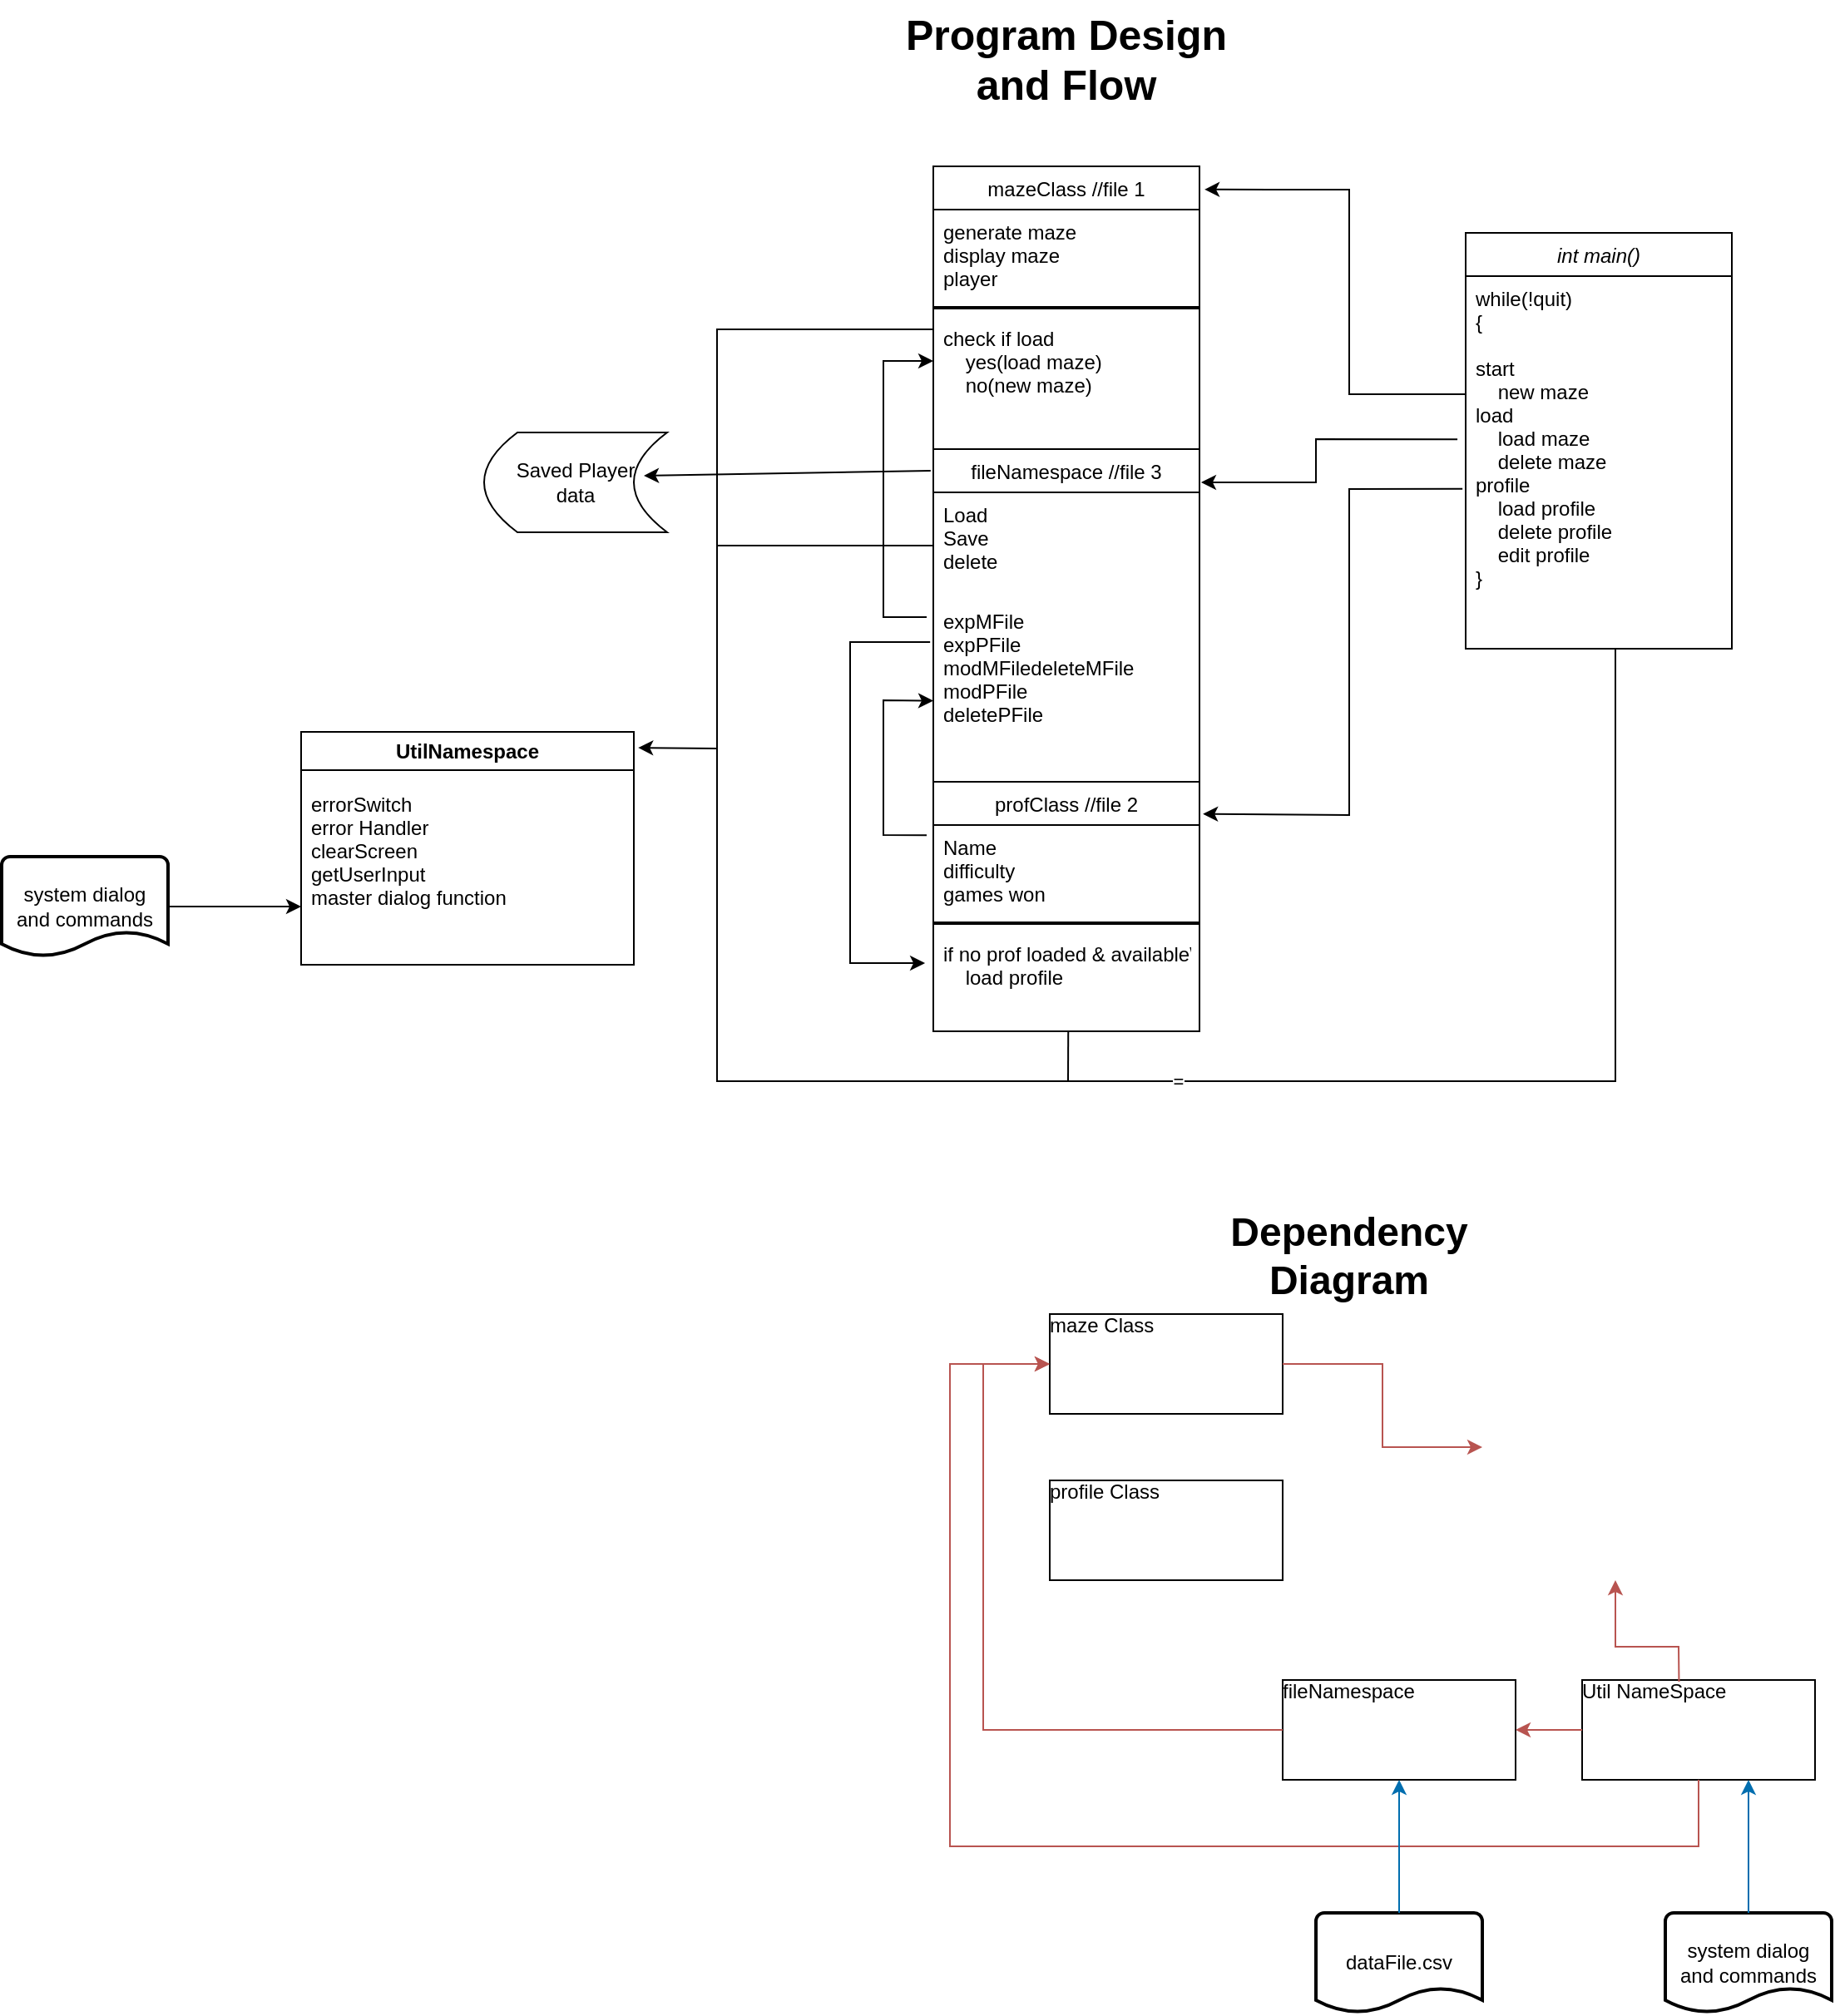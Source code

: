 <mxfile version="21.2.1" type="device">
  <diagram id="C5RBs43oDa-KdzZeNtuy" name="Page-1">
    <mxGraphModel dx="1656" dy="729" grid="1" gridSize="10" guides="1" tooltips="1" connect="1" arrows="1" fold="1" page="0" pageScale="1" pageWidth="827" pageHeight="1169" math="0" shadow="0">
      <root>
        <mxCell id="WIyWlLk6GJQsqaUBKTNV-0" />
        <mxCell id="WIyWlLk6GJQsqaUBKTNV-1" parent="WIyWlLk6GJQsqaUBKTNV-0" />
        <mxCell id="zkfFHV4jXpPFQw0GAbJ--0" value="int main()" style="swimlane;fontStyle=2;align=center;verticalAlign=top;childLayout=stackLayout;horizontal=1;startSize=26;horizontalStack=0;resizeParent=1;resizeLast=0;collapsible=1;marginBottom=0;rounded=0;shadow=0;strokeWidth=1;" parent="WIyWlLk6GJQsqaUBKTNV-1" vertex="1">
          <mxGeometry x="590" y="390" width="160" height="250" as="geometry">
            <mxRectangle x="230" y="140" width="160" height="26" as="alternateBounds" />
          </mxGeometry>
        </mxCell>
        <mxCell id="zkfFHV4jXpPFQw0GAbJ--1" value="while(!quit)&#xa;{&#xa;&#xa;start&#xa;    new maze&#xa;load&#xa;    load maze&#xa;    delete maze&#xa;profile&#xa;    load profile&#xa;    delete profile&#xa;    edit profile&#xa;}&#xa;&#xa;&#xa;" style="text;align=left;verticalAlign=top;spacingLeft=4;spacingRight=4;overflow=hidden;rotatable=0;points=[[0,0.5],[1,0.5]];portConstraint=eastwest;" parent="zkfFHV4jXpPFQw0GAbJ--0" vertex="1">
          <mxGeometry y="26" width="160" height="224" as="geometry" />
        </mxCell>
        <mxCell id="zkfFHV4jXpPFQw0GAbJ--6" value="mazeClass //file 1" style="swimlane;fontStyle=0;align=center;verticalAlign=top;childLayout=stackLayout;horizontal=1;startSize=26;horizontalStack=0;resizeParent=1;resizeLast=0;collapsible=1;marginBottom=0;rounded=0;shadow=0;strokeWidth=1;" parent="WIyWlLk6GJQsqaUBKTNV-1" vertex="1">
          <mxGeometry x="270" y="350" width="160" height="174" as="geometry">
            <mxRectangle x="130" y="380" width="160" height="26" as="alternateBounds" />
          </mxGeometry>
        </mxCell>
        <mxCell id="zkfFHV4jXpPFQw0GAbJ--7" value="generate maze&#xa;display maze&#xa;player&#xa;&#xa;" style="text;align=left;verticalAlign=top;spacingLeft=4;spacingRight=4;overflow=hidden;rotatable=0;points=[[0,0.5],[1,0.5]];portConstraint=eastwest;" parent="zkfFHV4jXpPFQw0GAbJ--6" vertex="1">
          <mxGeometry y="26" width="160" height="54" as="geometry" />
        </mxCell>
        <mxCell id="bMe1QkdO_8pJzoKnmwQE-20" value="" style="line;strokeWidth=2;html=1;" parent="zkfFHV4jXpPFQw0GAbJ--6" vertex="1">
          <mxGeometry y="80" width="160" height="10" as="geometry" />
        </mxCell>
        <mxCell id="bMe1QkdO_8pJzoKnmwQE-21" value="check if load&#xa;    yes(load maze)&#xa;    no(new maze)&#xa;" style="text;align=left;verticalAlign=top;spacingLeft=4;spacingRight=4;overflow=hidden;rotatable=0;points=[[0,0.5],[1,0.5]];portConstraint=eastwest;" parent="zkfFHV4jXpPFQw0GAbJ--6" vertex="1">
          <mxGeometry y="90" width="160" height="54" as="geometry" />
        </mxCell>
        <mxCell id="zkfFHV4jXpPFQw0GAbJ--13" value="fileNamespace //file 3" style="swimlane;fontStyle=0;align=center;verticalAlign=top;childLayout=stackLayout;horizontal=1;startSize=26;horizontalStack=0;resizeParent=1;resizeLast=0;collapsible=1;marginBottom=0;rounded=0;shadow=0;strokeWidth=1;" parent="WIyWlLk6GJQsqaUBKTNV-1" vertex="1">
          <mxGeometry x="270" y="520" width="160" height="200" as="geometry">
            <mxRectangle x="340" y="380" width="170" height="26" as="alternateBounds" />
          </mxGeometry>
        </mxCell>
        <mxCell id="zkfFHV4jXpPFQw0GAbJ--14" value="Load&#xa;Save&#xa;delete&#xa;" style="text;align=left;verticalAlign=top;spacingLeft=4;spacingRight=4;overflow=hidden;rotatable=0;points=[[0,0.5],[1,0.5]];portConstraint=eastwest;" parent="zkfFHV4jXpPFQw0GAbJ--13" vertex="1">
          <mxGeometry y="26" width="160" height="64" as="geometry" />
        </mxCell>
        <mxCell id="bMe1QkdO_8pJzoKnmwQE-17" value="expMFile&#xa;expPFile&#xa;modMFiledeleteMFile&#xa;modPFile&#xa;deletePFile&#xa;&#xa;&#xa;" style="text;align=left;verticalAlign=top;spacingLeft=4;spacingRight=4;overflow=hidden;rotatable=0;points=[[0,0.5],[1,0.5]];portConstraint=eastwest;" parent="zkfFHV4jXpPFQw0GAbJ--13" vertex="1">
          <mxGeometry y="90" width="160" height="100" as="geometry" />
        </mxCell>
        <mxCell id="bMe1QkdO_8pJzoKnmwQE-0" value="" style="endArrow=classic;html=1;rounded=0;entryX=1.019;entryY=0.08;entryDx=0;entryDy=0;entryPerimeter=0;startArrow=none;startFill=0;" parent="WIyWlLk6GJQsqaUBKTNV-1" target="zkfFHV4jXpPFQw0GAbJ--6" edge="1">
          <mxGeometry width="50" height="50" relative="1" as="geometry">
            <mxPoint x="590" y="487" as="sourcePoint" />
            <mxPoint x="380" y="370" as="targetPoint" />
            <Array as="points">
              <mxPoint x="520" y="487" />
              <mxPoint x="520" y="364" />
            </Array>
          </mxGeometry>
        </mxCell>
        <mxCell id="bMe1QkdO_8pJzoKnmwQE-1" value="" style="endArrow=classic;html=1;rounded=0;exitX=-0.031;exitY=0.438;exitDx=0;exitDy=0;exitPerimeter=0;entryX=1.006;entryY=0.1;entryDx=0;entryDy=0;entryPerimeter=0;" parent="WIyWlLk6GJQsqaUBKTNV-1" source="zkfFHV4jXpPFQw0GAbJ--1" target="zkfFHV4jXpPFQw0GAbJ--13" edge="1">
          <mxGeometry width="50" height="50" relative="1" as="geometry">
            <mxPoint x="390" y="520" as="sourcePoint" />
            <mxPoint x="440" y="470" as="targetPoint" />
            <Array as="points">
              <mxPoint x="500" y="514" />
              <mxPoint x="500" y="540" />
            </Array>
          </mxGeometry>
        </mxCell>
        <mxCell id="bMe1QkdO_8pJzoKnmwQE-2" value="profClass //file 2" style="swimlane;fontStyle=0;align=center;verticalAlign=top;childLayout=stackLayout;horizontal=1;startSize=26;horizontalStack=0;resizeParent=1;resizeLast=0;collapsible=1;marginBottom=0;rounded=0;shadow=0;strokeWidth=1;" parent="WIyWlLk6GJQsqaUBKTNV-1" vertex="1">
          <mxGeometry x="270" y="720" width="160" height="150" as="geometry">
            <mxRectangle x="130" y="380" width="160" height="26" as="alternateBounds" />
          </mxGeometry>
        </mxCell>
        <mxCell id="bMe1QkdO_8pJzoKnmwQE-3" value="Name&#xa;difficulty&#xa;games won&#xa;" style="text;align=left;verticalAlign=top;spacingLeft=4;spacingRight=4;overflow=hidden;rotatable=0;points=[[0,0.5],[1,0.5]];portConstraint=eastwest;" parent="bMe1QkdO_8pJzoKnmwQE-2" vertex="1">
          <mxGeometry y="26" width="160" height="54" as="geometry" />
        </mxCell>
        <mxCell id="bMe1QkdO_8pJzoKnmwQE-24" value="" style="line;strokeWidth=2;html=1;" parent="bMe1QkdO_8pJzoKnmwQE-2" vertex="1">
          <mxGeometry y="80" width="160" height="10" as="geometry" />
        </mxCell>
        <mxCell id="bMe1QkdO_8pJzoKnmwQE-26" value="if no prof loaded &amp; available\&#xa;    load profile&#xa;&#xa;" style="text;align=left;verticalAlign=top;spacingLeft=4;spacingRight=4;overflow=hidden;rotatable=0;points=[[0,0.5],[1,0.5]];portConstraint=eastwest;" parent="bMe1QkdO_8pJzoKnmwQE-2" vertex="1">
          <mxGeometry y="90" width="160" height="54" as="geometry" />
        </mxCell>
        <mxCell id="bMe1QkdO_8pJzoKnmwQE-4" value="" style="endArrow=classic;html=1;rounded=0;exitX=-0.012;exitY=0.571;exitDx=0;exitDy=0;exitPerimeter=0;entryX=1.013;entryY=0.129;entryDx=0;entryDy=0;entryPerimeter=0;" parent="WIyWlLk6GJQsqaUBKTNV-1" source="zkfFHV4jXpPFQw0GAbJ--1" target="bMe1QkdO_8pJzoKnmwQE-2" edge="1">
          <mxGeometry width="50" height="50" relative="1" as="geometry">
            <mxPoint x="390" y="620" as="sourcePoint" />
            <mxPoint x="520" y="544" as="targetPoint" />
            <Array as="points">
              <mxPoint x="520" y="544" />
              <mxPoint x="520" y="740" />
            </Array>
          </mxGeometry>
        </mxCell>
        <mxCell id="bMe1QkdO_8pJzoKnmwQE-12" value="" style="endArrow=classic;html=1;rounded=0;entryX=0.873;entryY=0.433;entryDx=0;entryDy=0;entryPerimeter=0;exitX=-0.01;exitY=0.065;exitDx=0;exitDy=0;exitPerimeter=0;" parent="WIyWlLk6GJQsqaUBKTNV-1" target="bMe1QkdO_8pJzoKnmwQE-14" edge="1" source="zkfFHV4jXpPFQw0GAbJ--13">
          <mxGeometry width="50" height="50" relative="1" as="geometry">
            <mxPoint x="210" y="540" as="sourcePoint" />
            <mxPoint x="105" y="567.097" as="targetPoint" />
            <Array as="points" />
          </mxGeometry>
        </mxCell>
        <mxCell id="bMe1QkdO_8pJzoKnmwQE-14" value="&lt;div&gt;Saved Player &lt;br&gt;&lt;/div&gt;&lt;div&gt;data&lt;br&gt;&lt;/div&gt;" style="shape=dataStorage;whiteSpace=wrap;html=1;fixedSize=1;" parent="WIyWlLk6GJQsqaUBKTNV-1" vertex="1">
          <mxGeometry y="510" width="110" height="60" as="geometry" />
        </mxCell>
        <mxCell id="bMe1QkdO_8pJzoKnmwQE-18" value="" style="endArrow=classic;html=1;rounded=0;entryX=0;entryY=0.613;entryDx=0;entryDy=0;exitX=-0.025;exitY=0.114;exitDx=0;exitDy=0;exitPerimeter=0;entryPerimeter=0;" parent="WIyWlLk6GJQsqaUBKTNV-1" source="bMe1QkdO_8pJzoKnmwQE-3" target="bMe1QkdO_8pJzoKnmwQE-17" edge="1">
          <mxGeometry width="50" height="50" relative="1" as="geometry">
            <mxPoint x="240" y="730" as="sourcePoint" />
            <mxPoint x="400" y="570" as="targetPoint" />
            <Array as="points">
              <mxPoint x="240" y="752" />
              <mxPoint x="240" y="671" />
            </Array>
          </mxGeometry>
        </mxCell>
        <mxCell id="bMe1QkdO_8pJzoKnmwQE-19" value="" style="endArrow=classic;html=1;rounded=0;exitX=-0.025;exitY=0.11;exitDx=0;exitDy=0;exitPerimeter=0;entryX=0;entryY=0.5;entryDx=0;entryDy=0;" parent="WIyWlLk6GJQsqaUBKTNV-1" source="bMe1QkdO_8pJzoKnmwQE-17" target="bMe1QkdO_8pJzoKnmwQE-21" edge="1">
          <mxGeometry width="50" height="50" relative="1" as="geometry">
            <mxPoint x="350" y="620" as="sourcePoint" />
            <mxPoint x="240" y="470" as="targetPoint" />
            <Array as="points">
              <mxPoint x="240" y="621" />
              <mxPoint x="240" y="467" />
            </Array>
          </mxGeometry>
        </mxCell>
        <mxCell id="bMe1QkdO_8pJzoKnmwQE-23" value="" style="endArrow=classic;html=1;rounded=0;exitX=-0.012;exitY=0.26;exitDx=0;exitDy=0;exitPerimeter=0;entryX=-0.031;entryY=0.352;entryDx=0;entryDy=0;entryPerimeter=0;" parent="WIyWlLk6GJQsqaUBKTNV-1" source="bMe1QkdO_8pJzoKnmwQE-17" target="bMe1QkdO_8pJzoKnmwQE-26" edge="1">
          <mxGeometry width="50" height="50" relative="1" as="geometry">
            <mxPoint x="350" y="620" as="sourcePoint" />
            <mxPoint x="220" y="830" as="targetPoint" />
            <Array as="points">
              <mxPoint x="220" y="636" />
              <mxPoint x="220" y="829" />
            </Array>
          </mxGeometry>
        </mxCell>
        <mxCell id="bewKsrqxq_JzlADBj7z3-0" value="UtilNamespace" style="swimlane;whiteSpace=wrap;html=1;" vertex="1" parent="WIyWlLk6GJQsqaUBKTNV-1">
          <mxGeometry x="-110" y="690" width="200" height="140" as="geometry" />
        </mxCell>
        <mxCell id="bewKsrqxq_JzlADBj7z3-2" value="errorSwitch&#xa;error Handler&#xa;clearScreen&#xa;getUserInput&#xa;master dialog function&#xa;" style="text;align=left;verticalAlign=top;spacingLeft=4;spacingRight=4;overflow=hidden;rotatable=0;points=[[0,0.5],[1,0.5]];portConstraint=eastwest;" vertex="1" parent="bewKsrqxq_JzlADBj7z3-0">
          <mxGeometry y="30" width="200" height="110" as="geometry" />
        </mxCell>
        <mxCell id="bewKsrqxq_JzlADBj7z3-5" value="" style="edgeStyle=orthogonalEdgeStyle;rounded=0;orthogonalLoop=1;jettySize=auto;html=1;" edge="1" parent="WIyWlLk6GJQsqaUBKTNV-1" source="bewKsrqxq_JzlADBj7z3-3">
          <mxGeometry relative="1" as="geometry">
            <mxPoint x="-110" y="795" as="targetPoint" />
          </mxGeometry>
        </mxCell>
        <mxCell id="bewKsrqxq_JzlADBj7z3-3" value="&lt;div&gt;system dialog&lt;/div&gt;&lt;div&gt;and commands&lt;br&gt;&lt;/div&gt;" style="strokeWidth=2;html=1;shape=mxgraph.flowchart.document2;whiteSpace=wrap;size=0.25;" vertex="1" parent="WIyWlLk6GJQsqaUBKTNV-1">
          <mxGeometry x="-290" y="765" width="100" height="60" as="geometry" />
        </mxCell>
        <mxCell id="bewKsrqxq_JzlADBj7z3-15" value="profile Class" style="verticalAlign=top;align=left;overflow=fill;fontSize=12;fontFamily=Helvetica;html=1;whiteSpace=wrap;" vertex="1" parent="WIyWlLk6GJQsqaUBKTNV-1">
          <mxGeometry x="340" y="1140" width="140" height="60" as="geometry" />
        </mxCell>
        <mxCell id="bewKsrqxq_JzlADBj7z3-16" value="maze Class" style="verticalAlign=top;align=left;overflow=fill;fontSize=12;fontFamily=Helvetica;html=1;whiteSpace=wrap;" vertex="1" parent="WIyWlLk6GJQsqaUBKTNV-1">
          <mxGeometry x="340" y="1040" width="140" height="60" as="geometry" />
        </mxCell>
        <mxCell id="bewKsrqxq_JzlADBj7z3-23" value="Util NameSpace" style="verticalAlign=top;align=left;overflow=fill;fontSize=12;fontFamily=Helvetica;html=1;whiteSpace=wrap;" vertex="1" parent="WIyWlLk6GJQsqaUBKTNV-1">
          <mxGeometry x="660" y="1260" width="140" height="60" as="geometry" />
        </mxCell>
        <mxCell id="bewKsrqxq_JzlADBj7z3-24" value="fileNamespace" style="verticalAlign=top;align=left;overflow=fill;fontSize=12;fontFamily=Helvetica;html=1;whiteSpace=wrap;" vertex="1" parent="WIyWlLk6GJQsqaUBKTNV-1">
          <mxGeometry x="480" y="1260" width="140" height="60" as="geometry" />
        </mxCell>
        <mxCell id="bewKsrqxq_JzlADBj7z3-27" value="" style="endArrow=classic;html=1;rounded=0;fillColor=#f8cecc;strokeColor=#b85450;entryX=0.5;entryY=1;entryDx=0;entryDy=0;exitX=0.416;exitY=0.017;exitDx=0;exitDy=0;exitPerimeter=0;" edge="1" parent="WIyWlLk6GJQsqaUBKTNV-1" source="bewKsrqxq_JzlADBj7z3-23" target="bewKsrqxq_JzlADBj7z3-39">
          <mxGeometry width="50" height="50" relative="1" as="geometry">
            <mxPoint x="720" y="1250" as="sourcePoint" />
            <mxPoint x="685.44" y="1160.96" as="targetPoint" />
            <Array as="points">
              <mxPoint x="718" y="1240" />
              <mxPoint x="680" y="1240" />
            </Array>
          </mxGeometry>
        </mxCell>
        <mxCell id="bewKsrqxq_JzlADBj7z3-28" value="" style="endArrow=classic;html=1;rounded=0;fillColor=#f8cecc;strokeColor=#b85450;entryX=0;entryY=0.5;entryDx=0;entryDy=0;exitX=1;exitY=0.5;exitDx=0;exitDy=0;" edge="1" parent="WIyWlLk6GJQsqaUBKTNV-1" source="bewKsrqxq_JzlADBj7z3-16" target="bewKsrqxq_JzlADBj7z3-39">
          <mxGeometry width="50" height="50" relative="1" as="geometry">
            <mxPoint x="730" y="1260" as="sourcePoint" />
            <mxPoint x="599.68" y="1080.96" as="targetPoint" />
            <Array as="points">
              <mxPoint x="540" y="1070" />
              <mxPoint x="540" y="1120" />
            </Array>
          </mxGeometry>
        </mxCell>
        <mxCell id="bewKsrqxq_JzlADBj7z3-29" value="" style="endArrow=classic;html=1;rounded=0;fillColor=#f8cecc;strokeColor=#b85450;exitX=0;exitY=0.5;exitDx=0;exitDy=0;entryX=0;entryY=0.5;entryDx=0;entryDy=0;" edge="1" parent="WIyWlLk6GJQsqaUBKTNV-1" source="bewKsrqxq_JzlADBj7z3-24" target="bewKsrqxq_JzlADBj7z3-16">
          <mxGeometry width="50" height="50" relative="1" as="geometry">
            <mxPoint x="425" y="1309" as="sourcePoint" />
            <mxPoint x="300" y="1070" as="targetPoint" />
            <Array as="points">
              <mxPoint x="300" y="1290" />
              <mxPoint x="300" y="1070" />
            </Array>
          </mxGeometry>
        </mxCell>
        <mxCell id="bewKsrqxq_JzlADBj7z3-30" value="" style="endArrow=classic;html=1;rounded=0;fillColor=#f8cecc;strokeColor=#b85450;entryX=1;entryY=0.5;entryDx=0;entryDy=0;exitX=0;exitY=0.5;exitDx=0;exitDy=0;" edge="1" parent="WIyWlLk6GJQsqaUBKTNV-1" source="bewKsrqxq_JzlADBj7z3-23" target="bewKsrqxq_JzlADBj7z3-24">
          <mxGeometry width="50" height="50" relative="1" as="geometry">
            <mxPoint x="750" y="1280" as="sourcePoint" />
            <mxPoint x="715" y="1191" as="targetPoint" />
            <Array as="points" />
          </mxGeometry>
        </mxCell>
        <mxCell id="bewKsrqxq_JzlADBj7z3-31" value="" style="endArrow=classic;html=1;rounded=0;fillColor=#f8cecc;strokeColor=#b85450;exitX=0.5;exitY=1;exitDx=0;exitDy=0;" edge="1" parent="WIyWlLk6GJQsqaUBKTNV-1" source="bewKsrqxq_JzlADBj7z3-23">
          <mxGeometry width="50" height="50" relative="1" as="geometry">
            <mxPoint x="760" y="1290" as="sourcePoint" />
            <mxPoint x="340" y="1070" as="targetPoint" />
            <Array as="points">
              <mxPoint x="730" y="1360" />
              <mxPoint x="280" y="1360" />
              <mxPoint x="280" y="1070" />
            </Array>
          </mxGeometry>
        </mxCell>
        <mxCell id="bewKsrqxq_JzlADBj7z3-33" value="dataFile.csv" style="strokeWidth=2;html=1;shape=mxgraph.flowchart.document2;whiteSpace=wrap;size=0.25;" vertex="1" parent="WIyWlLk6GJQsqaUBKTNV-1">
          <mxGeometry x="500" y="1400" width="100" height="60" as="geometry" />
        </mxCell>
        <mxCell id="bewKsrqxq_JzlADBj7z3-34" value="&lt;div&gt;system dialog&lt;/div&gt;&lt;div&gt;and commands&lt;br&gt;&lt;/div&gt;" style="strokeWidth=2;html=1;shape=mxgraph.flowchart.document2;whiteSpace=wrap;size=0.25;" vertex="1" parent="WIyWlLk6GJQsqaUBKTNV-1">
          <mxGeometry x="710" y="1400" width="100" height="60" as="geometry" />
        </mxCell>
        <mxCell id="bewKsrqxq_JzlADBj7z3-35" value="" style="endArrow=classic;html=1;rounded=0;fillColor=#1ba1e2;strokeColor=#006EAF;exitX=0.5;exitY=0;exitDx=0;exitDy=0;exitPerimeter=0;startArrow=none;startFill=0;" edge="1" parent="WIyWlLk6GJQsqaUBKTNV-1" source="bewKsrqxq_JzlADBj7z3-33">
          <mxGeometry width="50" height="50" relative="1" as="geometry">
            <mxPoint x="490" y="1080" as="sourcePoint" />
            <mxPoint x="550" y="1320" as="targetPoint" />
            <Array as="points" />
          </mxGeometry>
        </mxCell>
        <mxCell id="bewKsrqxq_JzlADBj7z3-37" value="" style="endArrow=classic;html=1;rounded=0;fillColor=#1ba1e2;strokeColor=#006EAF;exitX=0.5;exitY=0;exitDx=0;exitDy=0;exitPerimeter=0;" edge="1" parent="WIyWlLk6GJQsqaUBKTNV-1">
          <mxGeometry width="50" height="50" relative="1" as="geometry">
            <mxPoint x="760" y="1400" as="sourcePoint" />
            <mxPoint x="760" y="1320" as="targetPoint" />
            <Array as="points" />
          </mxGeometry>
        </mxCell>
        <mxCell id="bewKsrqxq_JzlADBj7z3-39" value="" style="shape=image;html=1;verticalAlign=top;verticalLabelPosition=bottom;labelBackgroundColor=#ffffff;imageAspect=0;aspect=fixed;image=https://cdn1.iconfinder.com/data/icons/Futurosoft%20Icons%200.5.2/128x128/mimetypes/source_c.png" vertex="1" parent="WIyWlLk6GJQsqaUBKTNV-1">
          <mxGeometry x="600" y="1040" width="160" height="160" as="geometry" />
        </mxCell>
        <mxCell id="bewKsrqxq_JzlADBj7z3-42" value="&lt;font style=&quot;font-size: 24px;&quot;&gt;&lt;b&gt;Dependency Diagram&lt;/b&gt;&lt;/font&gt;" style="text;html=1;strokeColor=none;fillColor=none;align=center;verticalAlign=middle;whiteSpace=wrap;rounded=0;" vertex="1" parent="WIyWlLk6GJQsqaUBKTNV-1">
          <mxGeometry x="400" y="970" width="240" height="70" as="geometry" />
        </mxCell>
        <mxCell id="bewKsrqxq_JzlADBj7z3-44" value="&lt;font style=&quot;font-size: 25px;&quot;&gt;&lt;b&gt;Program Design and Flow&lt;/b&gt;&lt;font style=&quot;font-size: 25px;&quot;&gt;&lt;b&gt;&lt;br&gt;&lt;/b&gt;&lt;/font&gt;&lt;/font&gt;" style="text;html=1;strokeColor=none;fillColor=none;align=center;verticalAlign=middle;whiteSpace=wrap;rounded=0;" vertex="1" parent="WIyWlLk6GJQsqaUBKTNV-1">
          <mxGeometry x="230" y="250" width="240" height="70" as="geometry" />
        </mxCell>
        <mxCell id="bewKsrqxq_JzlADBj7z3-45" value="=" style="endArrow=classic;html=1;rounded=0;startArrow=none;startFill=0;entryX=1.013;entryY=0.068;entryDx=0;entryDy=0;entryPerimeter=0;" edge="1" parent="WIyWlLk6GJQsqaUBKTNV-1" target="bewKsrqxq_JzlADBj7z3-0">
          <mxGeometry width="50" height="50" relative="1" as="geometry">
            <mxPoint x="680" y="640" as="sourcePoint" />
            <mxPoint x="140" y="700" as="targetPoint" />
            <Array as="points">
              <mxPoint x="680" y="900" />
              <mxPoint x="140" y="900" />
              <mxPoint x="140" y="700" />
            </Array>
          </mxGeometry>
        </mxCell>
        <mxCell id="bewKsrqxq_JzlADBj7z3-47" value="" style="endArrow=none;html=1;rounded=0;exitX=0.507;exitY=1.103;exitDx=0;exitDy=0;exitPerimeter=0;" edge="1" parent="WIyWlLk6GJQsqaUBKTNV-1" source="bMe1QkdO_8pJzoKnmwQE-26">
          <mxGeometry width="50" height="50" relative="1" as="geometry">
            <mxPoint x="440" y="820" as="sourcePoint" />
            <mxPoint x="351" y="900" as="targetPoint" />
          </mxGeometry>
        </mxCell>
        <mxCell id="bewKsrqxq_JzlADBj7z3-48" value="" style="endArrow=none;html=1;rounded=0;exitX=0;exitY=0.5;exitDx=0;exitDy=0;" edge="1" parent="WIyWlLk6GJQsqaUBKTNV-1" source="zkfFHV4jXpPFQw0GAbJ--14">
          <mxGeometry width="50" height="50" relative="1" as="geometry">
            <mxPoint x="440" y="820" as="sourcePoint" />
            <mxPoint x="140" y="700" as="targetPoint" />
            <Array as="points">
              <mxPoint x="140" y="578" />
            </Array>
          </mxGeometry>
        </mxCell>
        <mxCell id="bewKsrqxq_JzlADBj7z3-49" value="" style="endArrow=none;html=1;rounded=0;exitX=0;exitY=0.5;exitDx=0;exitDy=0;" edge="1" parent="WIyWlLk6GJQsqaUBKTNV-1">
          <mxGeometry width="50" height="50" relative="1" as="geometry">
            <mxPoint x="270" y="448" as="sourcePoint" />
            <mxPoint x="140" y="580" as="targetPoint" />
            <Array as="points">
              <mxPoint x="140" y="448" />
            </Array>
          </mxGeometry>
        </mxCell>
      </root>
    </mxGraphModel>
  </diagram>
</mxfile>
